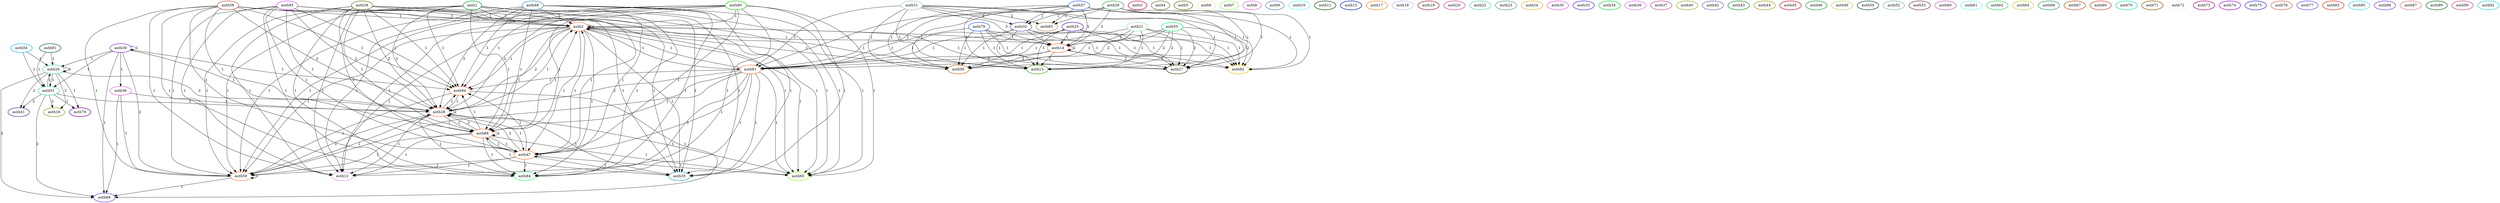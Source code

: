 // induced sub graph
digraph {
	auth1 [color="#0BA42A" penwidth=2]
	auth2 [color="#FF7C48" penwidth=2]
	auth3 [color="#CE0832" penwidth=2]
	auth4 [color="#706D2C" penwidth=2]
	auth5 [color="#666E05" penwidth=2]
	auth6 [color="#FEE0BA" penwidth=2]
	auth7 [color="#A0F26B" penwidth=2]
	auth8 [color="#E461D1" penwidth=2]
	auth9 [color="#5A7ABD" penwidth=2]
	auth10 [color="#5BFEF4" penwidth=2]
	auth11 [color="#014F08" penwidth=2]
	auth12 [color="#F387EA" penwidth=2]
	auth13 [color="#4FA61E" penwidth=2]
	auth14 [color="#FF7C48" penwidth=2]
	auth15 [color="#0818B1" penwidth=2]
	auth16 [color="#87A61A" penwidth=2]
	auth17 [color="#F78C1B" penwidth=2]
	auth18 [color="#CDB3F0" penwidth=2]
	auth19 [color="#9F1B2A" penwidth=2]
	auth20 [color="#DB39A3" penwidth=2]
	auth21 [color="#95E8A7" penwidth=2]
	auth22 [color="#55CFA3" penwidth=2]
	auth23 [color="#559A76" penwidth=2]
	auth24 [color="#DDB630" penwidth=2]
	auth25 [color="#5D13B7" penwidth=2]
	auth26 [color="#4DD3B0" penwidth=2]
	auth27 [color="#41480F" penwidth=2]
	auth28 [color="#FF7C48" penwidth=2]
	auth29 [color="#3AA157" penwidth=2]
	auth30 [color="#F34FE7" penwidth=2]
	auth31 [color="#9DD4A2" penwidth=2]
	auth32 [color="#634DA7" penwidth=2]
	auth33 [color="#4629F2" penwidth=2]
	auth34 [color="#02DB36" penwidth=2]
	auth35 [color="#279ECB" penwidth=2]
	auth36 [color="#DF69F4" penwidth=2]
	auth37 [color="#CC4D93" penwidth=2]
	auth38 [color="#67770B" penwidth=2]
	auth39 [color="#7936E2" penwidth=2]
	auth40 [color="#88B21F" penwidth=2]
	auth41 [color="#3C3E84" penwidth=2]
	auth42 [color="#795BB7" penwidth=2]
	auth43 [color="#039420" penwidth=2]
	auth44 [color="#9F9815" penwidth=2]
	auth45 [color="#CE0729" penwidth=2]
	auth46 [color="#0BA341" penwidth=2]
	auth47 [color="#FF7C48" penwidth=2]
	auth48 [color="#418EB7" penwidth=2]
	auth49 [color="#ADD963" penwidth=2]
	auth50 [color="#0C4A34" penwidth=2]
	auth51 [color="#4DD3B0" penwidth=2]
	auth52 [color="#86AFB6" penwidth=2]
	auth53 [color="#783433" penwidth=2]
	auth54 [color="#19BBF5" penwidth=2]
	auth55 [color="#0EF66F" penwidth=2]
	auth56 [color="#D76AD8" penwidth=2]
	auth57 [color="#3760FD" penwidth=2]
	auth58 [color="#C05242" penwidth=2]
	auth59 [color="#FF7C48" penwidth=2]
	auth60 [color="#BF5FAC" penwidth=2]
	auth61 [color="#72F1F3" penwidth=2]
	auth62 [color="#35CC51" penwidth=2]
	auth63 [color="#A68D5B" penwidth=2]
	auth64 [color="#C2D03A" penwidth=2]
	auth65 [color="#8EFB15" penwidth=2]
	auth66 [color="#2B9D57" penwidth=2]
	auth67 [color="#B54D0D" penwidth=2]
	auth68 [color="#7643E5" penwidth=2]
	auth69 [color="#D93C2F" penwidth=2]
	auth70 [color="#10ED9E" penwidth=2]
	auth71 [color="#8F4B00" penwidth=2]
	auth72 [color="#E8EFEB" penwidth=2]
	auth73 [color="#A50177" penwidth=2]
	auth74 [color="#9709CF" penwidth=2]
	auth75 [color="#3822DE" penwidth=2]
	auth76 [color="#DE5F4B" penwidth=2]
	auth77 [color="#7440E5" penwidth=2]
	auth78 [color="#77018A" penwidth=2]
	auth79 [color="#2C65F0" penwidth=2]
	auth80 [color="#1FD205" penwidth=2]
	auth81 [color="#FF7C48" penwidth=2]
	auth82 [color="#FDC001" penwidth=2]
	auth83 [color="#E62C10" penwidth=2]
	auth84 [color="#38FC79" penwidth=2]
	auth85 [color="#2FD9E4" penwidth=2]
	auth86 [color="#7F39EF" penwidth=2]
	auth87 [color="#E57B83" penwidth=2]
	auth88 [color="#FF7C48" penwidth=2]
	auth89 [color="#0E671D" penwidth=2]
	auth90 [color="#C54486" penwidth=2]
	auth91 [color="#086441" penwidth=2]
	auth92 [color="#1CDBC7" penwidth=2]
	auth93 [color="#CB50E4" penwidth=2]
	auth94 [color="#FF7C48" penwidth=2]
	auth95 [color="#C4701B" penwidth=2]
	subgraph cit {
		auth1 -> auth2 [label=1]
		auth1 -> auth12 [label=1]
		auth1 -> auth28 [label=2]
		auth1 -> auth35 [label=1]
		auth1 -> auth47 [label=1]
		auth1 -> auth59 [label=1]
		auth1 -> auth65 [label=1]
		auth1 -> auth84 [label=1]
		auth1 -> auth88 [label=1]
		auth1 -> auth94 [label=1]
		auth2 -> auth2 [label=1]
		auth2 -> auth12 [label=1]
		auth2 -> auth13 [label=1]
		auth2 -> auth14 [label=1]
		auth2 -> auth27 [label=1]
		auth2 -> auth28 [label=2]
		auth2 -> auth35 [label=1]
		auth2 -> auth47 [label=1]
		auth2 -> auth59 [label=1]
		auth2 -> auth65 [label=1]
		auth2 -> auth81 [label=1]
		auth2 -> auth82 [label=1]
		auth2 -> auth84 [label=1]
		auth2 -> auth88 [label=1]
		auth2 -> auth94 [label=1]
		auth2 -> auth95 [label=1]
		auth14 -> auth13 [label=2]
		auth14 -> auth14 [label=2]
		auth14 -> auth27 [label=2]
		auth14 -> auth81 [label=2]
		auth14 -> auth82 [label=2]
		auth14 -> auth95 [label=2]
		auth21 -> auth13 [label=1]
		auth21 -> auth14 [label=1]
		auth21 -> auth27 [label=1]
		auth21 -> auth81 [label=1]
		auth21 -> auth82 [label=1]
		auth21 -> auth95 [label=1]
		auth25 -> auth13 [label=1]
		auth25 -> auth14 [label=1]
		auth25 -> auth27 [label=1]
		auth25 -> auth81 [label=1]
		auth25 -> auth82 [label=1]
		auth25 -> auth95 [label=1]
		auth26 -> auth16 [label=2]
		auth26 -> auth26 [label=4]
		auth26 -> auth28 [label=2]
		auth26 -> auth41 [label=2]
		auth26 -> auth51 [label=1]
		auth26 -> auth68 [label=2]
		auth26 -> auth78 [label=1]
		auth28 -> auth2 [label=1]
		auth28 -> auth12 [label=1]
		auth28 -> auth28 [label=2]
		auth28 -> auth35 [label=1]
		auth28 -> auth47 [label=1]
		auth28 -> auth59 [label=1]
		auth28 -> auth65 [label=1]
		auth28 -> auth84 [label=1]
		auth28 -> auth88 [label=1]
		auth28 -> auth94 [label=1]
		auth29 -> auth13 [label=1]
		auth29 -> auth14 [label=2]
		auth29 -> auth27 [label=1]
		auth29 -> auth32 [label=1]
		auth29 -> auth63 [label=1]
		auth29 -> auth81 [label=1]
		auth29 -> auth82 [label=1]
		auth29 -> auth95 [label=1]
		auth31 -> auth13 [label=1]
		auth31 -> auth14 [label=3]
		auth31 -> auth27 [label=1]
		auth31 -> auth32 [label=2]
		auth31 -> auth63 [label=2]
		auth31 -> auth81 [label=1]
		auth31 -> auth82 [label=1]
		auth31 -> auth95 [label=1]
		auth32 -> auth13 [label=1]
		auth32 -> auth14 [label=1]
		auth32 -> auth27 [label=1]
		auth32 -> auth81 [label=1]
		auth32 -> auth82 [label=1]
		auth32 -> auth95 [label=1]
		auth38 -> auth2 [label=1]
		auth38 -> auth12 [label=1]
		auth38 -> auth28 [label=2]
		auth38 -> auth35 [label=1]
		auth38 -> auth47 [label=1]
		auth38 -> auth59 [label=1]
		auth38 -> auth65 [label=1]
		auth38 -> auth84 [label=1]
		auth38 -> auth88 [label=1]
		auth38 -> auth94 [label=1]
		auth39 -> auth26 [label=1]
		auth39 -> auth28 [label=1]
		auth39 -> auth39 [label=1]
		auth39 -> auth51 [label=1]
		auth39 -> auth56 [label=1]
		auth39 -> auth59 [label=2]
		auth39 -> auth68 [label=1]
		auth39 -> auth94 [label=1]
		auth47 -> auth2 [label=1]
		auth47 -> auth12 [label=1]
		auth47 -> auth28 [label=2]
		auth47 -> auth35 [label=1]
		auth47 -> auth47 [label=1]
		auth47 -> auth59 [label=1]
		auth47 -> auth65 [label=1]
		auth47 -> auth84 [label=1]
		auth47 -> auth88 [label=1]
		auth47 -> auth94 [label=1]
		auth48 -> auth2 [label=1]
		auth48 -> auth12 [label=1]
		auth48 -> auth28 [label=2]
		auth48 -> auth35 [label=1]
		auth48 -> auth47 [label=1]
		auth48 -> auth59 [label=1]
		auth48 -> auth65 [label=1]
		auth48 -> auth84 [label=1]
		auth48 -> auth88 [label=1]
		auth48 -> auth94 [label=1]
		auth51 -> auth16 [label=2]
		auth51 -> auth26 [label=3]
		auth51 -> auth28 [label=2]
		auth51 -> auth41 [label=2]
		auth51 -> auth68 [label=2]
		auth51 -> auth78 [label=1]
		auth54 -> auth26 [label=1]
		auth54 -> auth51 [label=1]
		auth55 -> auth13 [label=2]
		auth55 -> auth14 [label=2]
		auth55 -> auth27 [label=2]
		auth55 -> auth81 [label=2]
		auth55 -> auth82 [label=2]
		auth55 -> auth95 [label=2]
		auth56 -> auth28 [label=1]
		auth56 -> auth59 [label=1]
		auth56 -> auth68 [label=1]
		auth57 -> auth13 [label=1]
		auth57 -> auth14 [label=2]
		auth57 -> auth27 [label=1]
		auth57 -> auth32 [label=1]
		auth57 -> auth63 [label=1]
		auth57 -> auth81 [label=1]
		auth57 -> auth82 [label=1]
		auth57 -> auth95 [label=1]
		auth58 -> auth2 [label=1]
		auth58 -> auth12 [label=1]
		auth58 -> auth28 [label=2]
		auth58 -> auth35 [label=1]
		auth58 -> auth47 [label=1]
		auth58 -> auth59 [label=1]
		auth58 -> auth65 [label=1]
		auth58 -> auth84 [label=1]
		auth58 -> auth88 [label=1]
		auth58 -> auth94 [label=1]
		auth59 -> auth28 [label=1]
		auth59 -> auth59 [label=1]
		auth59 -> auth68 [label=1]
		auth79 -> auth13 [label=1]
		auth79 -> auth14 [label=1]
		auth79 -> auth27 [label=1]
		auth79 -> auth81 [label=1]
		auth79 -> auth82 [label=1]
		auth79 -> auth95 [label=1]
		auth80 -> auth2 [label=1]
		auth80 -> auth12 [label=1]
		auth80 -> auth28 [label=2]
		auth80 -> auth35 [label=1]
		auth80 -> auth47 [label=1]
		auth80 -> auth59 [label=1]
		auth80 -> auth65 [label=1]
		auth80 -> auth84 [label=1]
		auth80 -> auth88 [label=1]
		auth80 -> auth94 [label=1]
		auth81 -> auth2 [label=1]
		auth81 -> auth12 [label=1]
		auth81 -> auth28 [label=2]
		auth81 -> auth35 [label=1]
		auth81 -> auth47 [label=1]
		auth81 -> auth59 [label=1]
		auth81 -> auth65 [label=1]
		auth81 -> auth84 [label=1]
		auth81 -> auth88 [label=1]
		auth81 -> auth94 [label=1]
		auth88 -> auth2 [label=1]
		auth88 -> auth12 [label=1]
		auth88 -> auth28 [label=2]
		auth88 -> auth35 [label=1]
		auth88 -> auth47 [label=1]
		auth88 -> auth59 [label=1]
		auth88 -> auth65 [label=1]
		auth88 -> auth84 [label=1]
		auth88 -> auth88 [label=1]
		auth88 -> auth94 [label=1]
		auth91 -> auth26 [label=1]
		auth91 -> auth51 [label=1]
		auth93 -> auth2 [label=1]
		auth93 -> auth12 [label=1]
		auth93 -> auth28 [label=2]
		auth93 -> auth35 [label=1]
		auth93 -> auth47 [label=1]
		auth93 -> auth59 [label=1]
		auth93 -> auth65 [label=1]
		auth93 -> auth84 [label=1]
		auth93 -> auth88 [label=1]
		auth93 -> auth94 [label=1]
		auth94 -> auth28 [label=1]
		auth94 -> auth59 [label=1]
		auth94 -> auth68 [label=1]
	}
}
